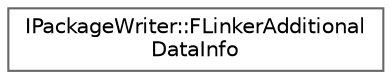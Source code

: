 digraph "Graphical Class Hierarchy"
{
 // INTERACTIVE_SVG=YES
 // LATEX_PDF_SIZE
  bgcolor="transparent";
  edge [fontname=Helvetica,fontsize=10,labelfontname=Helvetica,labelfontsize=10];
  node [fontname=Helvetica,fontsize=10,shape=box,height=0.2,width=0.4];
  rankdir="LR";
  Node0 [id="Node000000",label="IPackageWriter::FLinkerAdditional\lDataInfo",height=0.2,width=0.4,color="grey40", fillcolor="white", style="filled",URL="$d6/df8/structIPackageWriter_1_1FLinkerAdditionalDataInfo.html",tooltip=" "];
}

